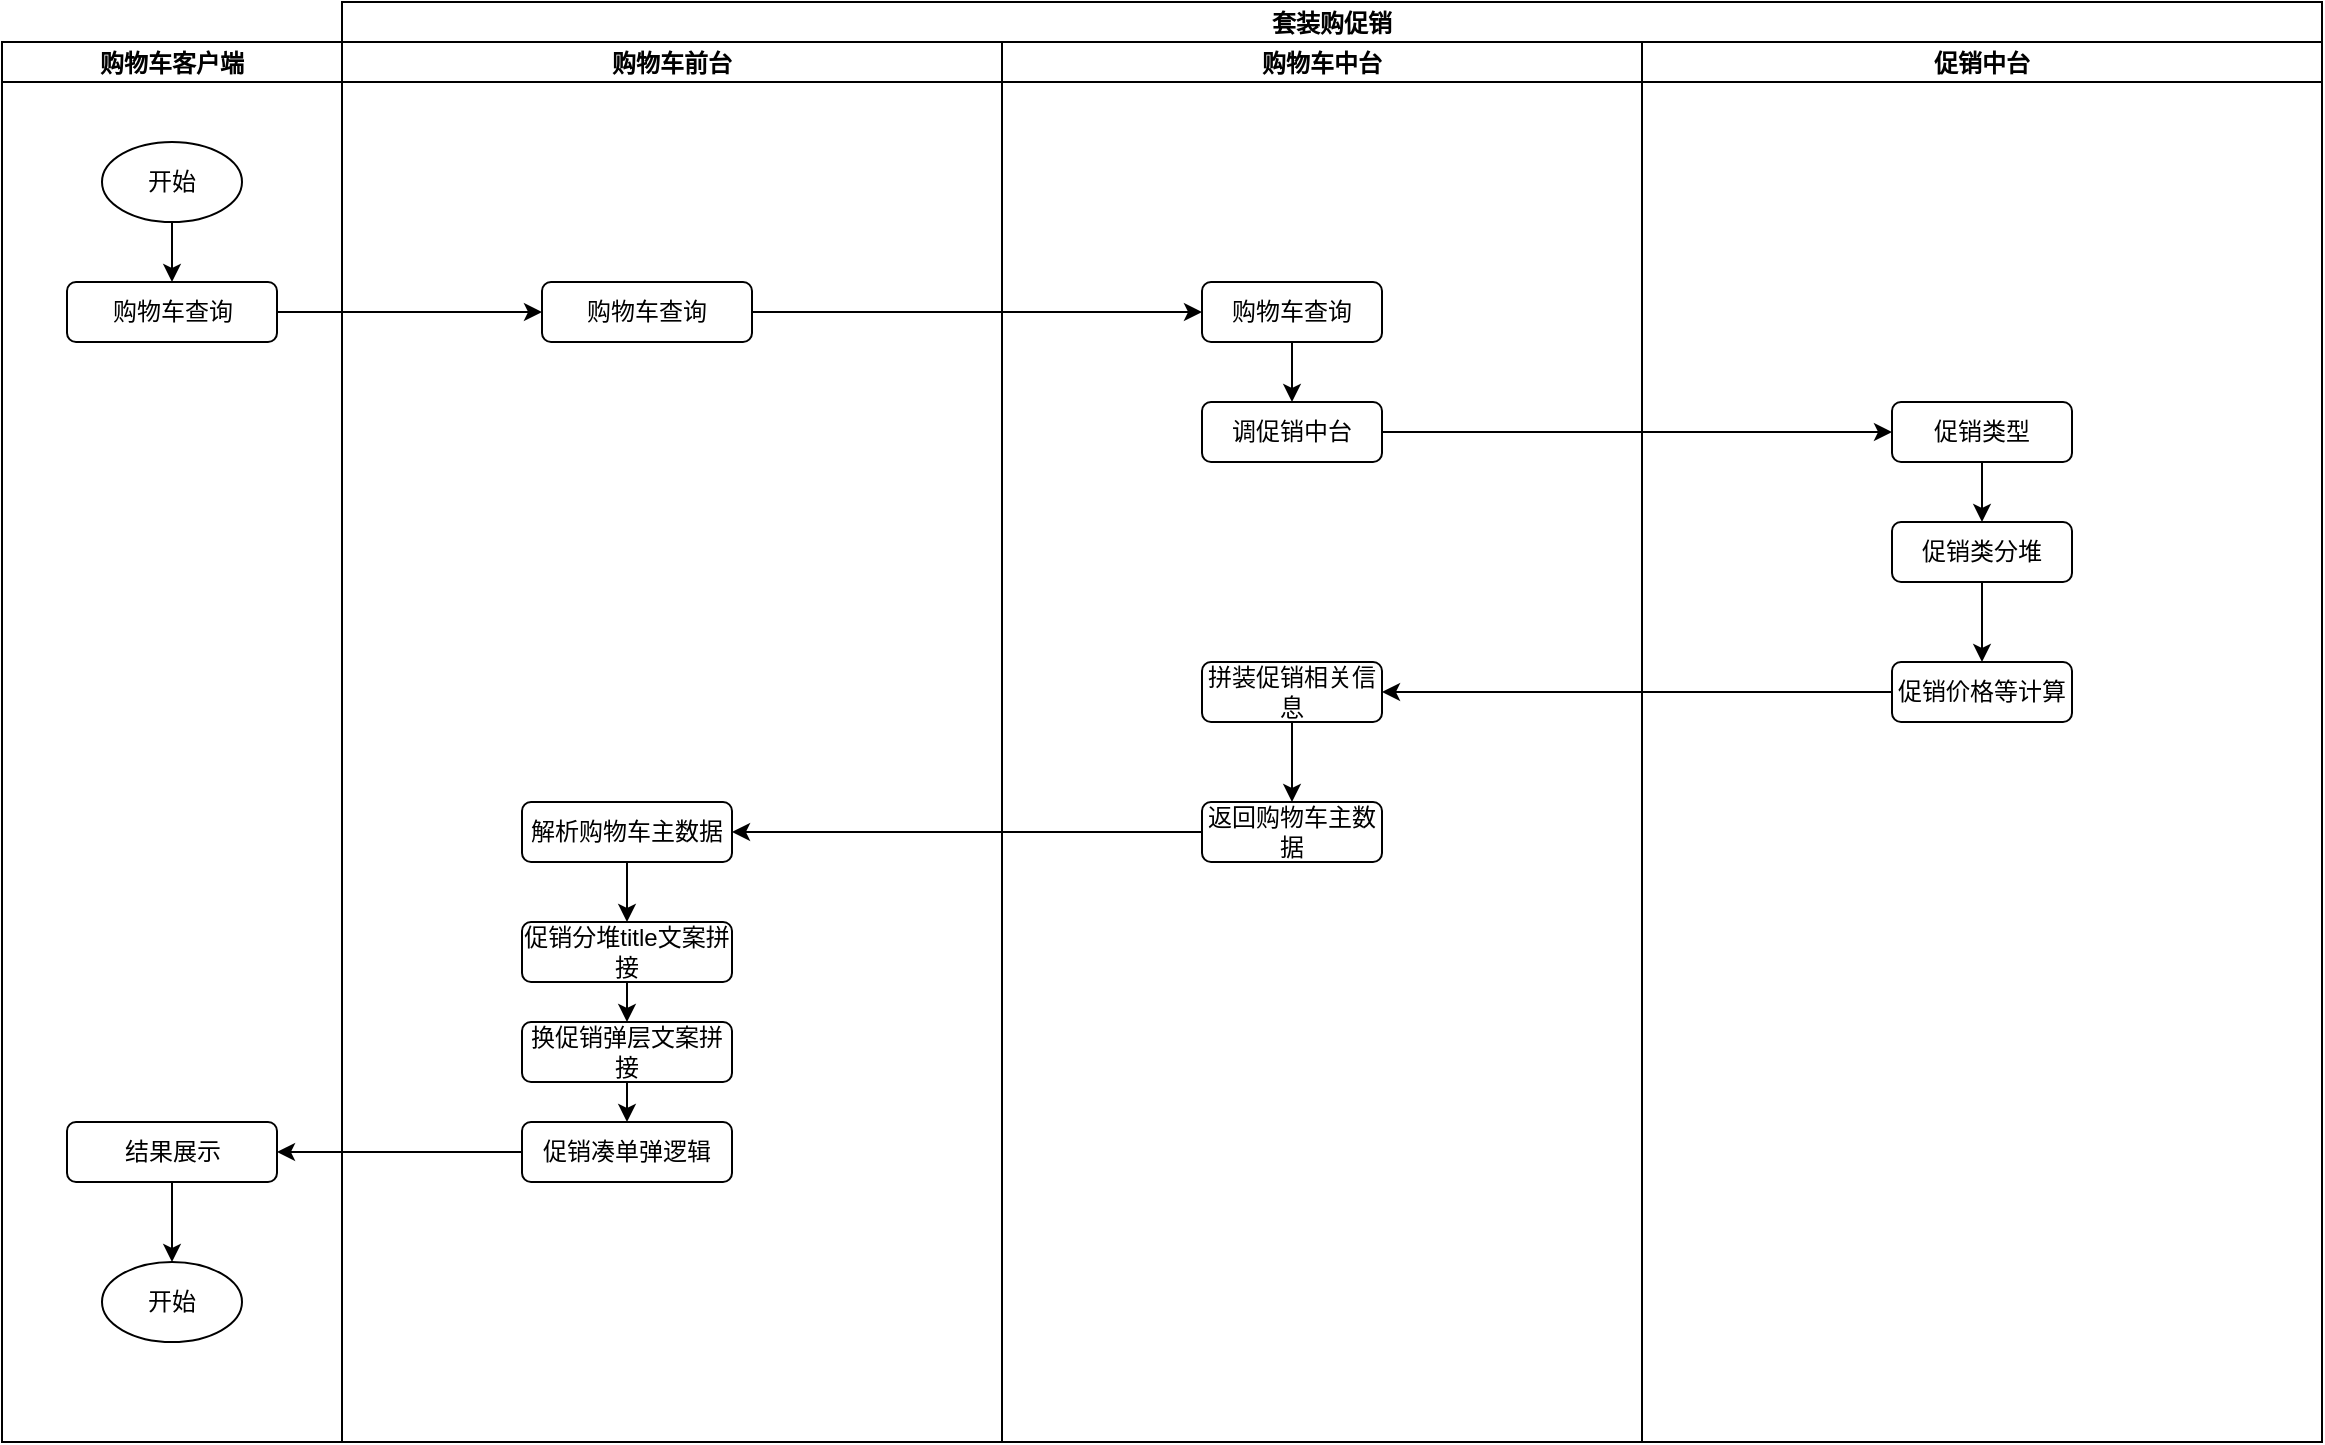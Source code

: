 <mxfile version="14.8.4" type="github">
  <diagram id="kgpKYQtTHZ0yAKxKKP6v" name="Page-1">
    <mxGraphModel dx="2105" dy="769" grid="1" gridSize="10" guides="1" tooltips="1" connect="1" arrows="1" fold="1" page="1" pageScale="1" pageWidth="850" pageHeight="1100" math="0" shadow="0">
      <root>
        <mxCell id="0" />
        <mxCell id="1" parent="0" />
        <mxCell id="vUlYMT36iKvDAk3lZue9-5" value="套装购促销" style="swimlane;childLayout=stackLayout;resizeParent=1;resizeParentMax=0;startSize=20;" vertex="1" parent="1">
          <mxGeometry x="-160" y="50" width="990" height="720" as="geometry">
            <mxRectangle x="-320" y="50" width="90" height="20" as="alternateBounds" />
          </mxGeometry>
        </mxCell>
        <mxCell id="vUlYMT36iKvDAk3lZue9-6" value="购物车前台" style="swimlane;startSize=20;" vertex="1" parent="vUlYMT36iKvDAk3lZue9-5">
          <mxGeometry y="20" width="330" height="700" as="geometry">
            <mxRectangle y="20" width="30" height="700" as="alternateBounds" />
          </mxGeometry>
        </mxCell>
        <mxCell id="vUlYMT36iKvDAk3lZue9-12" value="购物车查询" style="rounded=1;whiteSpace=wrap;html=1;" vertex="1" parent="vUlYMT36iKvDAk3lZue9-6">
          <mxGeometry x="100" y="120" width="105" height="30" as="geometry" />
        </mxCell>
        <mxCell id="vUlYMT36iKvDAk3lZue9-40" style="edgeStyle=orthogonalEdgeStyle;rounded=0;orthogonalLoop=1;jettySize=auto;html=1;entryX=0.5;entryY=0;entryDx=0;entryDy=0;" edge="1" parent="vUlYMT36iKvDAk3lZue9-6" source="vUlYMT36iKvDAk3lZue9-24" target="vUlYMT36iKvDAk3lZue9-37">
          <mxGeometry relative="1" as="geometry" />
        </mxCell>
        <mxCell id="vUlYMT36iKvDAk3lZue9-24" value="解析购物车主数据" style="rounded=1;whiteSpace=wrap;html=1;" vertex="1" parent="vUlYMT36iKvDAk3lZue9-6">
          <mxGeometry x="90" y="380" width="105" height="30" as="geometry" />
        </mxCell>
        <mxCell id="vUlYMT36iKvDAk3lZue9-41" style="edgeStyle=orthogonalEdgeStyle;rounded=0;orthogonalLoop=1;jettySize=auto;html=1;exitX=0.5;exitY=1;exitDx=0;exitDy=0;entryX=0.5;entryY=0;entryDx=0;entryDy=0;" edge="1" parent="vUlYMT36iKvDAk3lZue9-6" source="vUlYMT36iKvDAk3lZue9-37" target="vUlYMT36iKvDAk3lZue9-38">
          <mxGeometry relative="1" as="geometry" />
        </mxCell>
        <mxCell id="vUlYMT36iKvDAk3lZue9-37" value="促销分堆title文案拼接" style="rounded=1;whiteSpace=wrap;html=1;" vertex="1" parent="vUlYMT36iKvDAk3lZue9-6">
          <mxGeometry x="90" y="440" width="105" height="30" as="geometry" />
        </mxCell>
        <mxCell id="vUlYMT36iKvDAk3lZue9-42" style="edgeStyle=orthogonalEdgeStyle;rounded=0;orthogonalLoop=1;jettySize=auto;html=1;exitX=0.5;exitY=1;exitDx=0;exitDy=0;entryX=0.5;entryY=0;entryDx=0;entryDy=0;" edge="1" parent="vUlYMT36iKvDAk3lZue9-6" source="vUlYMT36iKvDAk3lZue9-38" target="vUlYMT36iKvDAk3lZue9-39">
          <mxGeometry relative="1" as="geometry" />
        </mxCell>
        <mxCell id="vUlYMT36iKvDAk3lZue9-38" value="换促销弹层文案拼接" style="rounded=1;whiteSpace=wrap;html=1;" vertex="1" parent="vUlYMT36iKvDAk3lZue9-6">
          <mxGeometry x="90" y="490" width="105" height="30" as="geometry" />
        </mxCell>
        <mxCell id="vUlYMT36iKvDAk3lZue9-39" value="促销凑单弹逻辑" style="rounded=1;whiteSpace=wrap;html=1;" vertex="1" parent="vUlYMT36iKvDAk3lZue9-6">
          <mxGeometry x="90" y="540" width="105" height="30" as="geometry" />
        </mxCell>
        <mxCell id="vUlYMT36iKvDAk3lZue9-7" value="购物车中台" style="swimlane;startSize=20;" vertex="1" parent="vUlYMT36iKvDAk3lZue9-5">
          <mxGeometry x="330" y="20" width="320" height="700" as="geometry" />
        </mxCell>
        <mxCell id="vUlYMT36iKvDAk3lZue9-18" style="edgeStyle=orthogonalEdgeStyle;rounded=0;orthogonalLoop=1;jettySize=auto;html=1;entryX=0.5;entryY=0;entryDx=0;entryDy=0;" edge="1" parent="vUlYMT36iKvDAk3lZue9-7" source="vUlYMT36iKvDAk3lZue9-13" target="vUlYMT36iKvDAk3lZue9-14">
          <mxGeometry relative="1" as="geometry" />
        </mxCell>
        <mxCell id="vUlYMT36iKvDAk3lZue9-13" value="购物车查询" style="rounded=1;whiteSpace=wrap;html=1;" vertex="1" parent="vUlYMT36iKvDAk3lZue9-7">
          <mxGeometry x="100" y="120" width="90" height="30" as="geometry" />
        </mxCell>
        <mxCell id="vUlYMT36iKvDAk3lZue9-14" value="调促销中台" style="rounded=1;whiteSpace=wrap;html=1;" vertex="1" parent="vUlYMT36iKvDAk3lZue9-7">
          <mxGeometry x="100" y="180" width="90" height="30" as="geometry" />
        </mxCell>
        <mxCell id="vUlYMT36iKvDAk3lZue9-23" style="edgeStyle=orthogonalEdgeStyle;rounded=0;orthogonalLoop=1;jettySize=auto;html=1;entryX=0.5;entryY=0;entryDx=0;entryDy=0;" edge="1" parent="vUlYMT36iKvDAk3lZue9-7" source="vUlYMT36iKvDAk3lZue9-20" target="vUlYMT36iKvDAk3lZue9-22">
          <mxGeometry relative="1" as="geometry" />
        </mxCell>
        <mxCell id="vUlYMT36iKvDAk3lZue9-20" value="拼装促销相关信息" style="rounded=1;whiteSpace=wrap;html=1;" vertex="1" parent="vUlYMT36iKvDAk3lZue9-7">
          <mxGeometry x="100" y="310" width="90" height="30" as="geometry" />
        </mxCell>
        <mxCell id="vUlYMT36iKvDAk3lZue9-22" value="返回购物车主数据" style="rounded=1;whiteSpace=wrap;html=1;" vertex="1" parent="vUlYMT36iKvDAk3lZue9-7">
          <mxGeometry x="100" y="380" width="90" height="30" as="geometry" />
        </mxCell>
        <mxCell id="vUlYMT36iKvDAk3lZue9-8" value="促销中台" style="swimlane;startSize=20;" vertex="1" parent="vUlYMT36iKvDAk3lZue9-5">
          <mxGeometry x="650" y="20" width="340" height="700" as="geometry" />
        </mxCell>
        <mxCell id="vUlYMT36iKvDAk3lZue9-28" style="edgeStyle=orthogonalEdgeStyle;rounded=0;orthogonalLoop=1;jettySize=auto;html=1;entryX=0.5;entryY=0;entryDx=0;entryDy=0;" edge="1" parent="vUlYMT36iKvDAk3lZue9-8" source="vUlYMT36iKvDAk3lZue9-15" target="vUlYMT36iKvDAk3lZue9-26">
          <mxGeometry relative="1" as="geometry" />
        </mxCell>
        <mxCell id="vUlYMT36iKvDAk3lZue9-15" value="促销类型" style="rounded=1;whiteSpace=wrap;html=1;" vertex="1" parent="vUlYMT36iKvDAk3lZue9-8">
          <mxGeometry x="125" y="180" width="90" height="30" as="geometry" />
        </mxCell>
        <mxCell id="vUlYMT36iKvDAk3lZue9-29" style="edgeStyle=orthogonalEdgeStyle;rounded=0;orthogonalLoop=1;jettySize=auto;html=1;entryX=0.5;entryY=0;entryDx=0;entryDy=0;" edge="1" parent="vUlYMT36iKvDAk3lZue9-8" source="vUlYMT36iKvDAk3lZue9-26" target="vUlYMT36iKvDAk3lZue9-27">
          <mxGeometry relative="1" as="geometry" />
        </mxCell>
        <mxCell id="vUlYMT36iKvDAk3lZue9-26" value="促销类分堆" style="rounded=1;whiteSpace=wrap;html=1;" vertex="1" parent="vUlYMT36iKvDAk3lZue9-8">
          <mxGeometry x="125" y="240" width="90" height="30" as="geometry" />
        </mxCell>
        <mxCell id="vUlYMT36iKvDAk3lZue9-27" value="促销价格等计算" style="rounded=1;whiteSpace=wrap;html=1;" vertex="1" parent="vUlYMT36iKvDAk3lZue9-8">
          <mxGeometry x="125" y="310" width="90" height="30" as="geometry" />
        </mxCell>
        <mxCell id="vUlYMT36iKvDAk3lZue9-17" style="edgeStyle=orthogonalEdgeStyle;rounded=0;orthogonalLoop=1;jettySize=auto;html=1;entryX=0;entryY=0.5;entryDx=0;entryDy=0;" edge="1" parent="vUlYMT36iKvDAk3lZue9-5" source="vUlYMT36iKvDAk3lZue9-12" target="vUlYMT36iKvDAk3lZue9-13">
          <mxGeometry relative="1" as="geometry" />
        </mxCell>
        <mxCell id="vUlYMT36iKvDAk3lZue9-19" style="edgeStyle=orthogonalEdgeStyle;rounded=0;orthogonalLoop=1;jettySize=auto;html=1;" edge="1" parent="vUlYMT36iKvDAk3lZue9-5" source="vUlYMT36iKvDAk3lZue9-14" target="vUlYMT36iKvDAk3lZue9-15">
          <mxGeometry relative="1" as="geometry" />
        </mxCell>
        <mxCell id="vUlYMT36iKvDAk3lZue9-25" style="edgeStyle=orthogonalEdgeStyle;rounded=0;orthogonalLoop=1;jettySize=auto;html=1;" edge="1" parent="vUlYMT36iKvDAk3lZue9-5" source="vUlYMT36iKvDAk3lZue9-22" target="vUlYMT36iKvDAk3lZue9-24">
          <mxGeometry relative="1" as="geometry" />
        </mxCell>
        <mxCell id="vUlYMT36iKvDAk3lZue9-30" style="edgeStyle=orthogonalEdgeStyle;rounded=0;orthogonalLoop=1;jettySize=auto;html=1;entryX=1;entryY=0.5;entryDx=0;entryDy=0;" edge="1" parent="vUlYMT36iKvDAk3lZue9-5" source="vUlYMT36iKvDAk3lZue9-27" target="vUlYMT36iKvDAk3lZue9-20">
          <mxGeometry relative="1" as="geometry" />
        </mxCell>
        <mxCell id="vUlYMT36iKvDAk3lZue9-31" value="购物车客户端" style="swimlane;startSize=20;" vertex="1" parent="1">
          <mxGeometry x="-330" y="70" width="170" height="700" as="geometry" />
        </mxCell>
        <mxCell id="vUlYMT36iKvDAk3lZue9-43" value="开始" style="ellipse;whiteSpace=wrap;html=1;" vertex="1" parent="vUlYMT36iKvDAk3lZue9-31">
          <mxGeometry x="50" y="50" width="70" height="40" as="geometry" />
        </mxCell>
        <mxCell id="vUlYMT36iKvDAk3lZue9-50" style="edgeStyle=orthogonalEdgeStyle;rounded=0;orthogonalLoop=1;jettySize=auto;html=1;" edge="1" parent="vUlYMT36iKvDAk3lZue9-31" source="vUlYMT36iKvDAk3lZue9-47" target="vUlYMT36iKvDAk3lZue9-48">
          <mxGeometry relative="1" as="geometry" />
        </mxCell>
        <mxCell id="vUlYMT36iKvDAk3lZue9-47" value="结果展示" style="rounded=1;whiteSpace=wrap;html=1;" vertex="1" parent="vUlYMT36iKvDAk3lZue9-31">
          <mxGeometry x="32.5" y="540" width="105" height="30" as="geometry" />
        </mxCell>
        <mxCell id="vUlYMT36iKvDAk3lZue9-48" value="开始" style="ellipse;whiteSpace=wrap;html=1;" vertex="1" parent="vUlYMT36iKvDAk3lZue9-31">
          <mxGeometry x="50" y="610" width="70" height="40" as="geometry" />
        </mxCell>
        <mxCell id="vUlYMT36iKvDAk3lZue9-46" style="edgeStyle=orthogonalEdgeStyle;rounded=0;orthogonalLoop=1;jettySize=auto;html=1;entryX=0;entryY=0.5;entryDx=0;entryDy=0;" edge="1" parent="1" source="vUlYMT36iKvDAk3lZue9-44" target="vUlYMT36iKvDAk3lZue9-12">
          <mxGeometry relative="1" as="geometry" />
        </mxCell>
        <mxCell id="vUlYMT36iKvDAk3lZue9-44" value="购物车查询" style="rounded=1;whiteSpace=wrap;html=1;" vertex="1" parent="1">
          <mxGeometry x="-297.5" y="190" width="105" height="30" as="geometry" />
        </mxCell>
        <mxCell id="vUlYMT36iKvDAk3lZue9-45" style="edgeStyle=orthogonalEdgeStyle;rounded=0;orthogonalLoop=1;jettySize=auto;html=1;entryX=0.5;entryY=0;entryDx=0;entryDy=0;" edge="1" parent="1" source="vUlYMT36iKvDAk3lZue9-43" target="vUlYMT36iKvDAk3lZue9-44">
          <mxGeometry relative="1" as="geometry" />
        </mxCell>
        <mxCell id="vUlYMT36iKvDAk3lZue9-49" style="edgeStyle=orthogonalEdgeStyle;rounded=0;orthogonalLoop=1;jettySize=auto;html=1;entryX=1;entryY=0.5;entryDx=0;entryDy=0;" edge="1" parent="1" source="vUlYMT36iKvDAk3lZue9-39" target="vUlYMT36iKvDAk3lZue9-47">
          <mxGeometry relative="1" as="geometry" />
        </mxCell>
      </root>
    </mxGraphModel>
  </diagram>
</mxfile>
